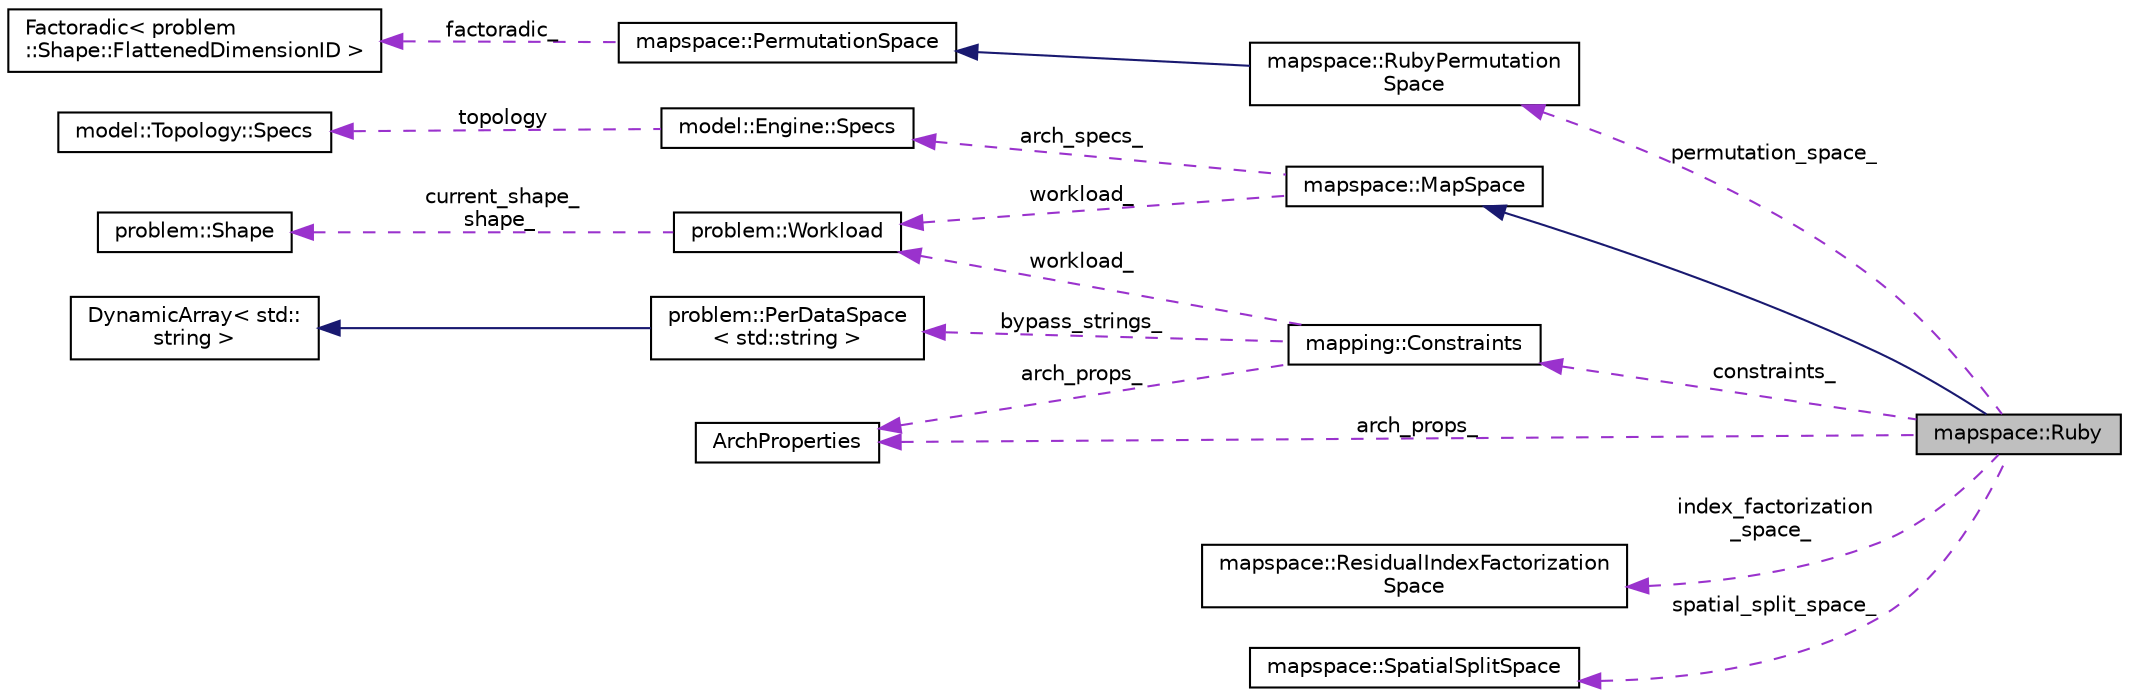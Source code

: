 digraph "mapspace::Ruby"
{
 // LATEX_PDF_SIZE
  edge [fontname="Helvetica",fontsize="10",labelfontname="Helvetica",labelfontsize="10"];
  node [fontname="Helvetica",fontsize="10",shape=record];
  rankdir="LR";
  Node1 [label="mapspace::Ruby",height=0.2,width=0.4,color="black", fillcolor="grey75", style="filled", fontcolor="black",tooltip=" "];
  Node2 -> Node1 [dir="back",color="midnightblue",fontsize="10",style="solid",fontname="Helvetica"];
  Node2 [label="mapspace::MapSpace",height=0.2,width=0.4,color="black", fillcolor="white", style="filled",URL="$classmapspace_1_1MapSpace.html",tooltip=" "];
  Node3 -> Node2 [dir="back",color="darkorchid3",fontsize="10",style="dashed",label=" arch_specs_" ,fontname="Helvetica"];
  Node3 [label="model::Engine::Specs",height=0.2,width=0.4,color="black", fillcolor="white", style="filled",URL="$structmodel_1_1Engine_1_1Specs.html",tooltip=" "];
  Node4 -> Node3 [dir="back",color="darkorchid3",fontsize="10",style="dashed",label=" topology" ,fontname="Helvetica"];
  Node4 [label="model::Topology::Specs",height=0.2,width=0.4,color="black", fillcolor="white", style="filled",URL="$classmodel_1_1Topology_1_1Specs.html",tooltip=" "];
  Node5 -> Node2 [dir="back",color="darkorchid3",fontsize="10",style="dashed",label=" workload_" ,fontname="Helvetica"];
  Node5 [label="problem::Workload",height=0.2,width=0.4,color="black", fillcolor="white", style="filled",URL="$classproblem_1_1Workload.html",tooltip=" "];
  Node6 -> Node5 [dir="back",color="darkorchid3",fontsize="10",style="dashed",label=" current_shape_\nshape_" ,fontname="Helvetica"];
  Node6 [label="problem::Shape",height=0.2,width=0.4,color="black", fillcolor="white", style="filled",URL="$classproblem_1_1Shape.html",tooltip=" "];
  Node7 -> Node1 [dir="back",color="darkorchid3",fontsize="10",style="dashed",label=" permutation_space_" ,fontname="Helvetica"];
  Node7 [label="mapspace::RubyPermutation\lSpace",height=0.2,width=0.4,color="black", fillcolor="white", style="filled",URL="$classmapspace_1_1RubyPermutationSpace.html",tooltip=" "];
  Node8 -> Node7 [dir="back",color="midnightblue",fontsize="10",style="solid",fontname="Helvetica"];
  Node8 [label="mapspace::PermutationSpace",height=0.2,width=0.4,color="black", fillcolor="white", style="filled",URL="$classmapspace_1_1PermutationSpace.html",tooltip=" "];
  Node9 -> Node8 [dir="back",color="darkorchid3",fontsize="10",style="dashed",label=" factoradic_" ,fontname="Helvetica"];
  Node9 [label="Factoradic\< problem\l::Shape::FlattenedDimensionID \>",height=0.2,width=0.4,color="black", fillcolor="white", style="filled",URL="$classFactoradic.html",tooltip=" "];
  Node10 -> Node1 [dir="back",color="darkorchid3",fontsize="10",style="dashed",label=" arch_props_" ,fontname="Helvetica"];
  Node10 [label="ArchProperties",height=0.2,width=0.4,color="black", fillcolor="white", style="filled",URL="$classArchProperties.html",tooltip=" "];
  Node11 -> Node1 [dir="back",color="darkorchid3",fontsize="10",style="dashed",label=" constraints_" ,fontname="Helvetica"];
  Node11 [label="mapping::Constraints",height=0.2,width=0.4,color="black", fillcolor="white", style="filled",URL="$classmapping_1_1Constraints.html",tooltip=" "];
  Node10 -> Node11 [dir="back",color="darkorchid3",fontsize="10",style="dashed",label=" arch_props_" ,fontname="Helvetica"];
  Node12 -> Node11 [dir="back",color="darkorchid3",fontsize="10",style="dashed",label=" bypass_strings_" ,fontname="Helvetica"];
  Node12 [label="problem::PerDataSpace\l\< std::string \>",height=0.2,width=0.4,color="black", fillcolor="white", style="filled",URL="$classproblem_1_1PerDataSpace.html",tooltip=" "];
  Node13 -> Node12 [dir="back",color="midnightblue",fontsize="10",style="solid",fontname="Helvetica"];
  Node13 [label="DynamicArray\< std::\lstring \>",height=0.2,width=0.4,color="black", fillcolor="white", style="filled",URL="$classDynamicArray.html",tooltip=" "];
  Node5 -> Node11 [dir="back",color="darkorchid3",fontsize="10",style="dashed",label=" workload_" ,fontname="Helvetica"];
  Node14 -> Node1 [dir="back",color="darkorchid3",fontsize="10",style="dashed",label=" index_factorization\l_space_" ,fontname="Helvetica"];
  Node14 [label="mapspace::ResidualIndexFactorization\lSpace",height=0.2,width=0.4,color="black", fillcolor="white", style="filled",URL="$classmapspace_1_1ResidualIndexFactorizationSpace.html",tooltip=" "];
  Node15 -> Node1 [dir="back",color="darkorchid3",fontsize="10",style="dashed",label=" spatial_split_space_" ,fontname="Helvetica"];
  Node15 [label="mapspace::SpatialSplitSpace",height=0.2,width=0.4,color="black", fillcolor="white", style="filled",URL="$classmapspace_1_1SpatialSplitSpace.html",tooltip=" "];
}
